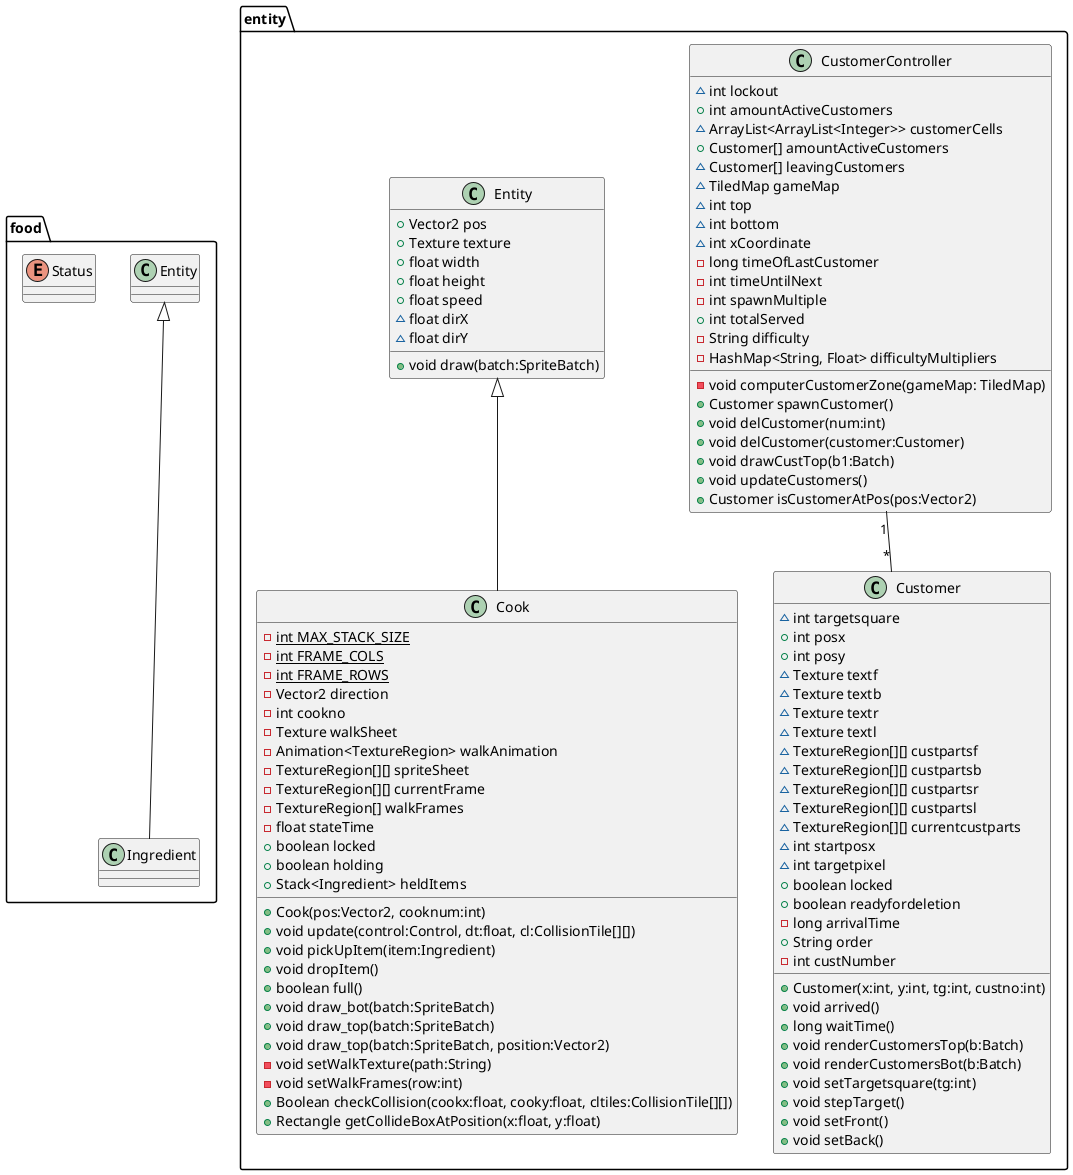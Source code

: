 @startuml
'https://plantuml.com/class-diagram

package "food"{

class Ingredient extends Entity{

}

enum Status

}

package "entity"{

CustomerController "1" -- "*" Customer

class Cook extends Entity{
-{static} int MAX_STACK_SIZE
-{static} int FRAME_COLS
-{static} int FRAME_ROWS
-Vector2 direction
-int cookno
-Texture walkSheet
-Animation<TextureRegion> walkAnimation
-TextureRegion[][] spriteSheet
-TextureRegion[][] currentFrame
-TextureRegion[] walkFrames
-float stateTime
+boolean locked
+boolean holding
+Stack<Ingredient> heldItems
+Cook(pos:Vector2, cooknum:int)
+void update(control:Control, dt:float, cl:CollisionTile[][])
+void pickUpItem(item:Ingredient)
+void dropItem()
+boolean full()
+void draw_bot(batch:SpriteBatch)
+void draw_top(batch:SpriteBatch)
+void draw_top(batch:SpriteBatch, position:Vector2)
-void setWalkTexture(path:String)
-void setWalkFrames(row:int)
+Boolean checkCollision(cookx:float, cooky:float, cltiles:CollisionTile[][])
+Rectangle getCollideBoxAtPosition(x:float, y:float)
}

class Customer{
~int targetsquare
+int posx
+int posy
~Texture textf
~Texture textb
~Texture textr
~Texture textl
~TextureRegion[][] custpartsf
~TextureRegion[][] custpartsb
~TextureRegion[][] custpartsr
~TextureRegion[][] custpartsl
~TextureRegion[][] currentcustparts
~int startposx
~int targetpixel
+boolean locked
+boolean readyfordeletion
-long arrivalTime
+String order
-int custNumber
+Customer(x:int, y:int, tg:int, custno:int)
+void arrived()
+long waitTime()
+void renderCustomersTop(b:Batch)
+void renderCustomersBot(b:Batch)
+void setTargetsquare(tg:int)
+void stepTarget()
+void setFront()
+void setBack()
}

class CustomerController{
~int lockout
+int amountActiveCustomers
~ArrayList<ArrayList<Integer>> customerCells
+Customer[] amountActiveCustomers
~Customer[] leavingCustomers
~TiledMap gameMap
~int top
~int bottom
~int xCoordinate
-long timeOfLastCustomer
-int timeUntilNext
-int spawnMultiple
+int totalServed
-String difficulty
-HashMap<String, Float> difficultyMultipliers
-void computerCustomerZone(gameMap: TiledMap)
+Customer spawnCustomer()
+void delCustomer(num:int)
+void delCustomer(customer:Customer)
+void drawCustTop(b1:Batch)
+void updateCustomers()
+Customer isCustomerAtPos(pos:Vector2)
}

class Entity{
+Vector2 pos
+Texture texture
+float width
+float height
+float speed
~float dirX
~float dirY
+void draw(batch:SpriteBatch)
}

}
@enduml

